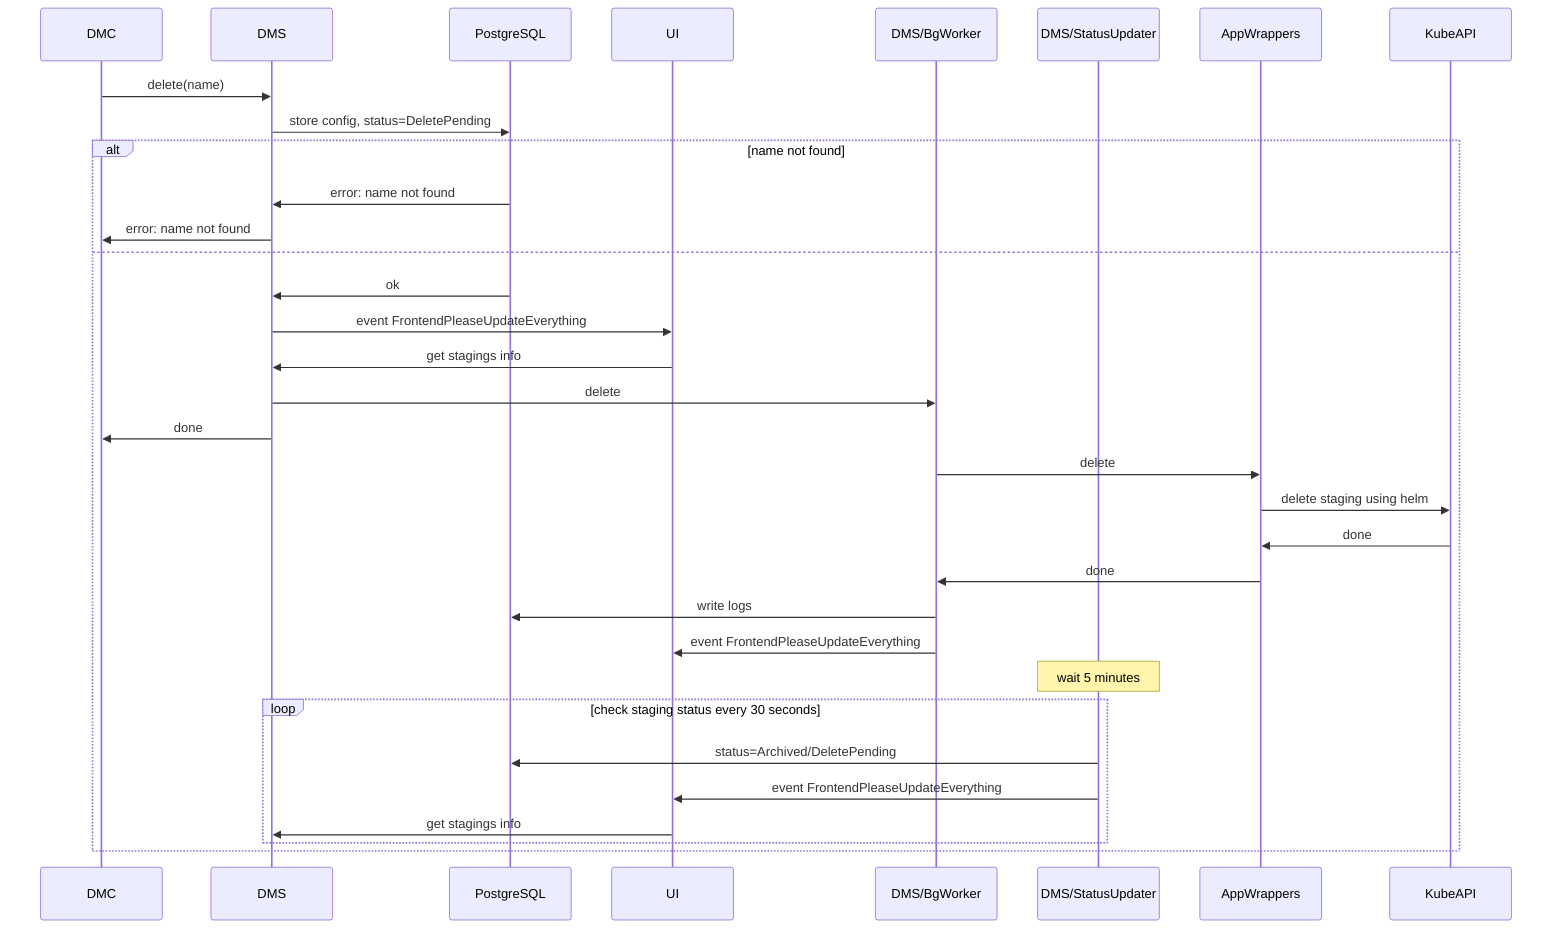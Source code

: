 sequenceDiagram
    participant DMC
    participant DMS
    participant PostgreSQL
    participant UI
    participant DMS/BgWorker
    participant DMS/StatusUpdater
    participant AppWrappers
    participant KubeAPI
    DMC->>DMS: delete(name)
    DMS->>PostgreSQL: store config, status=DeletePending
    alt name not found
        PostgreSQL->>DMS: error: name not found
        DMS->>DMC: error: name not found
    else
        PostgreSQL->>DMS: ok
        DMS->>UI: event FrontendPleaseUpdateEverything
        UI->>DMS: get stagings info
        DMS->>DMS/BgWorker: delete
        DMS->>DMC: done
        DMS/BgWorker->>AppWrappers: delete
        AppWrappers->>KubeAPI: delete staging using helm
        KubeAPI->>AppWrappers: done
        AppWrappers->>DMS/BgWorker: done
        DMS/BgWorker->>PostgreSQL: write logs
        DMS/BgWorker->>UI: event FrontendPleaseUpdateEverything
        Note over DMS/StatusUpdater: wait 5 minutes
        loop check staging status every 30 seconds
            DMS/StatusUpdater->>PostgreSQL: status=Archived/DeletePending
            DMS/StatusUpdater->>UI: event FrontendPleaseUpdateEverything
            UI->>DMS: get stagings info
        end
    end